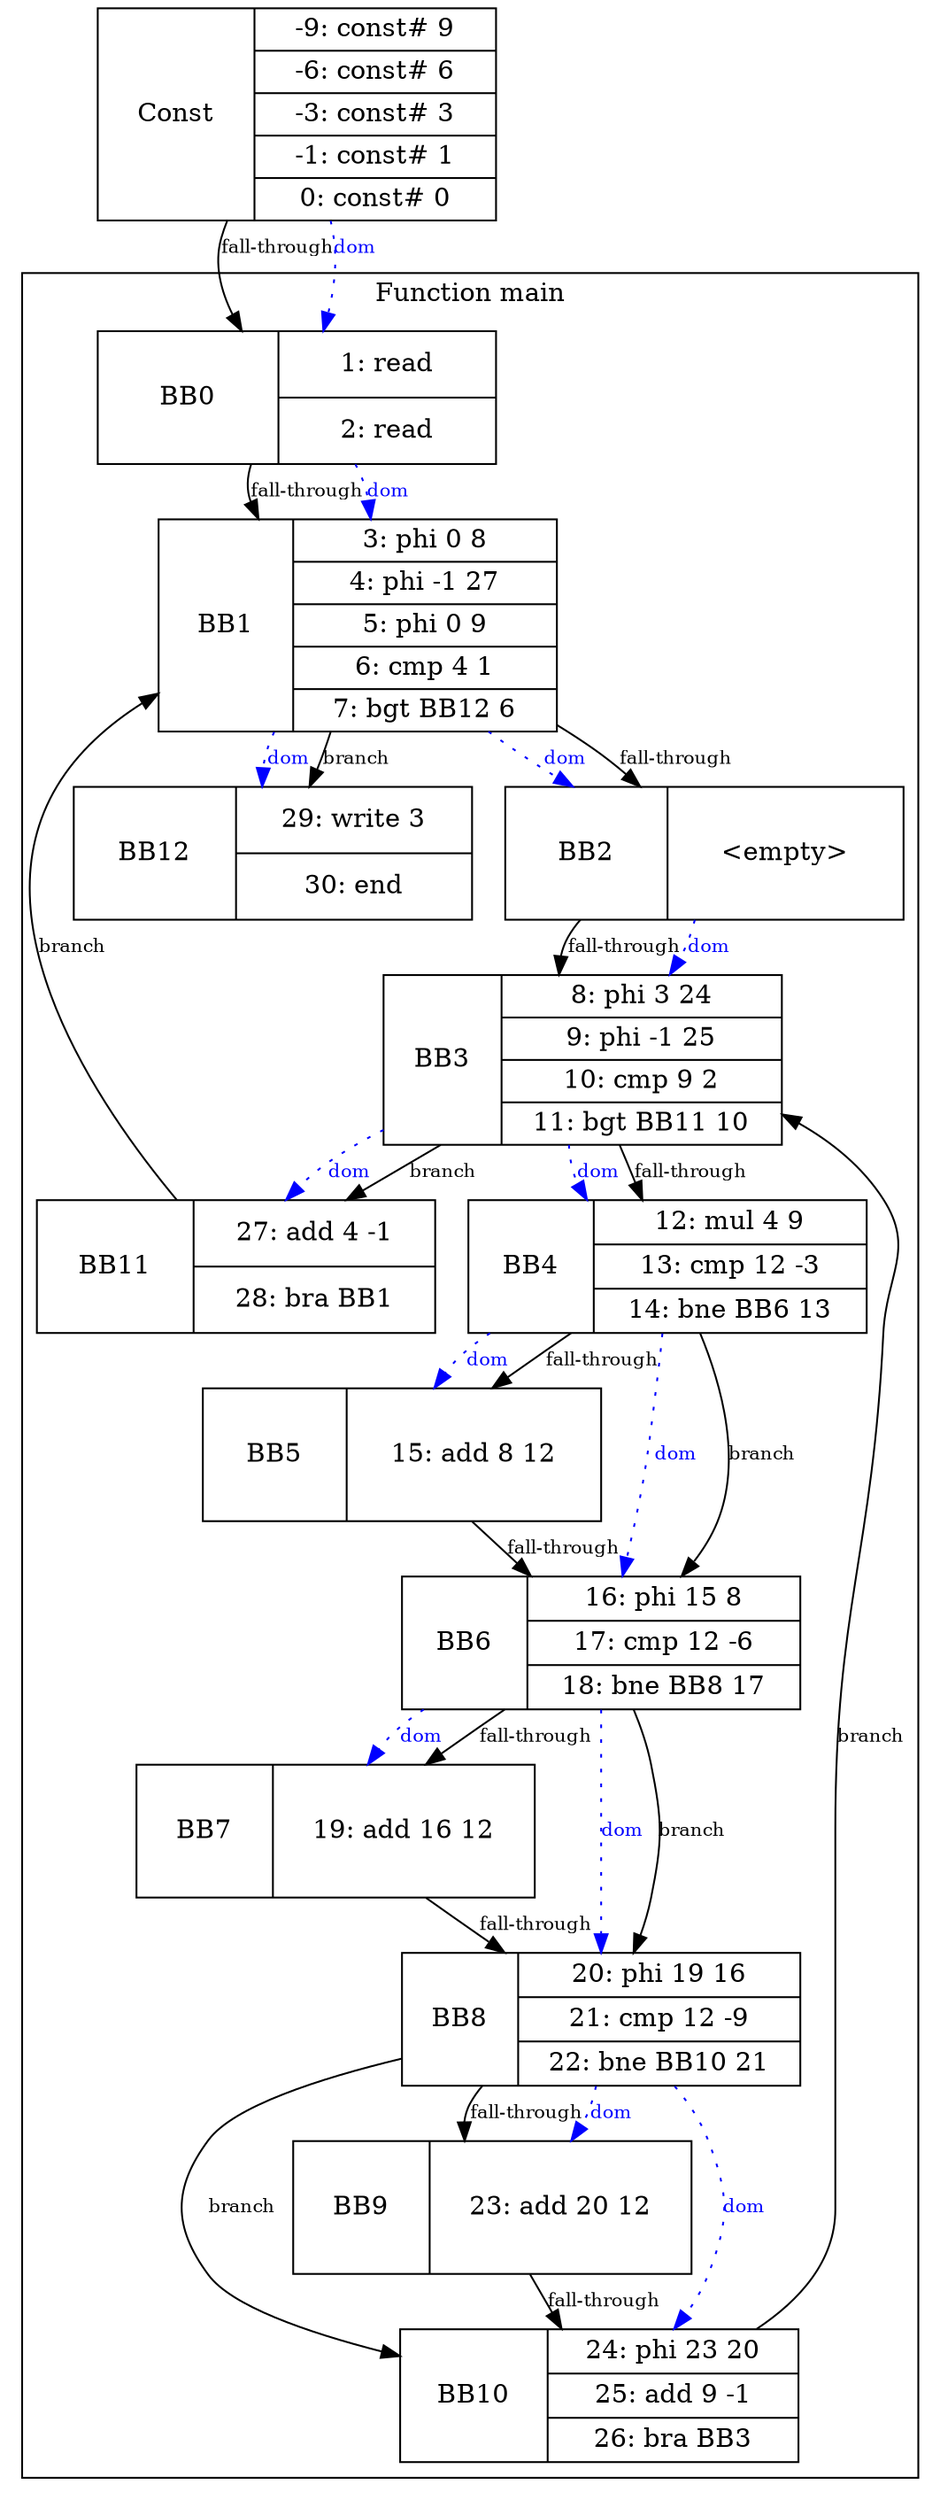 digraph ir {
subgraph cluster_main {
	node [shape=record];
	label="Function main";
	rankdir=TB;
	ranksep=1.0;
	nodesep=0.5;

	BB0_main [width=3.0, height=1.0, label="BB0 | {1: read | 2: read}"];
	BB0_main -> BB1_main [label="fall-through", fontsize=10];
	BB1_main [width=3.0, height=1.0, label="BB1 | {3: phi 0 8 | 4: phi -1 27 | 5: phi 0 9 | 6: cmp 4 1 | 7: bgt BB12 6}"];
	BB1_main -> BB2_main [label="fall-through", fontsize=10];
	BB1_main -> BB12_main [label="branch", fontsize=10];
	BB0_main -> BB1_main [style=dotted, color=blue, fontsize=10, label="dom", fontcolor=blue];
	BB2_main [width=3.0, height=1.0, label="BB2 | {\<empty\>}"];
	BB2_main -> BB3_main [label="fall-through", fontsize=10];
	BB1_main -> BB2_main [style=dotted, color=blue, fontsize=10, label="dom", fontcolor=blue];
	BB3_main [width=3.0, height=1.0, label="BB3 | {8: phi 3 24 | 9: phi -1 25 | 10: cmp 9 2 | 11: bgt BB11 10}"];
	BB3_main -> BB4_main [label="fall-through", fontsize=10];
	BB3_main -> BB11_main [label="branch", fontsize=10];
	BB2_main -> BB3_main [style=dotted, color=blue, fontsize=10, label="dom", fontcolor=blue];
	BB4_main [width=3.0, height=1.0, label="BB4 | {12: mul 4 9 | 13: cmp 12 -3 | 14: bne BB6 13}"];
	BB4_main -> BB5_main [label="fall-through", fontsize=10];
	BB4_main -> BB6_main [label="branch", fontsize=10];
	BB3_main -> BB4_main [style=dotted, color=blue, fontsize=10, label="dom", fontcolor=blue];
	BB5_main [width=3.0, height=1.0, label="BB5 | {15: add 8 12}"];
	BB5_main -> BB6_main [label="fall-through", fontsize=10];
	BB4_main -> BB5_main [style=dotted, color=blue, fontsize=10, label="dom", fontcolor=blue];
	BB6_main [width=3.0, height=1.0, label="BB6 | {16: phi 15 8 | 17: cmp 12 -6 | 18: bne BB8 17}"];
	BB6_main -> BB7_main [label="fall-through", fontsize=10];
	BB6_main -> BB8_main [label="branch", fontsize=10];
	BB4_main -> BB6_main [style=dotted, color=blue, fontsize=10, label="dom", fontcolor=blue];
	BB7_main [width=3.0, height=1.0, label="BB7 | {19: add 16 12}"];
	BB7_main -> BB8_main [label="fall-through", fontsize=10];
	BB6_main -> BB7_main [style=dotted, color=blue, fontsize=10, label="dom", fontcolor=blue];
	BB8_main [width=3.0, height=1.0, label="BB8 | {20: phi 19 16 | 21: cmp 12 -9 | 22: bne BB10 21}"];
	BB8_main -> BB9_main [label="fall-through", fontsize=10];
	BB8_main -> BB10_main [label="branch", fontsize=10];
	BB6_main -> BB8_main [style=dotted, color=blue, fontsize=10, label="dom", fontcolor=blue];
	BB9_main [width=3.0, height=1.0, label="BB9 | {23: add 20 12}"];
	BB9_main -> BB10_main [label="fall-through", fontsize=10];
	BB8_main -> BB9_main [style=dotted, color=blue, fontsize=10, label="dom", fontcolor=blue];
	BB10_main [width=3.0, height=1.0, label="BB10 | {24: phi 23 20 | 25: add 9 -1 | 26: bra BB3}"];
	BB10_main -> BB3_main [label="branch", fontsize=10];
	BB8_main -> BB10_main [style=dotted, color=blue, fontsize=10, label="dom", fontcolor=blue];
	BB11_main [width=3.0, height=1.0, label="BB11 | {27: add 4 -1 | 28: bra BB1}"];
	BB11_main -> BB1_main [label="branch", fontsize=10];
	BB3_main -> BB11_main [style=dotted, color=blue, fontsize=10, label="dom", fontcolor=blue];
	BB12_main [width=3.0, height=1.0, label="BB12 | {29: write 3 | 30: end}"];
	BB1_main -> BB12_main [style=dotted, color=blue, fontsize=10, label="dom", fontcolor=blue];
}
subgraph const_block {
	const_block [shape=record, width=3.0, height=1.0, label="Const | {-9: const# 9 | -6: const# 6 | -3: const# 3 | -1: const# 1 | 0: const# 0}"];
	const_block -> BB0_main [label="fall-through", fontsize=10];
	const_block -> BB0_main [label="dom", color=blue, style=dotted, fontsize=10, fontcolor=blue];
}
}
